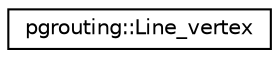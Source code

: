 digraph "Graphical Class Hierarchy"
{
  edge [fontname="Helvetica",fontsize="10",labelfontname="Helvetica",labelfontsize="10"];
  node [fontname="Helvetica",fontsize="10",shape=record];
  rankdir="LR";
  Node0 [label="pgrouting::Line_vertex",height=0.2,width=0.4,color="black", fillcolor="white", style="filled",URL="$classpgrouting_1_1Line__vertex.html"];
}
